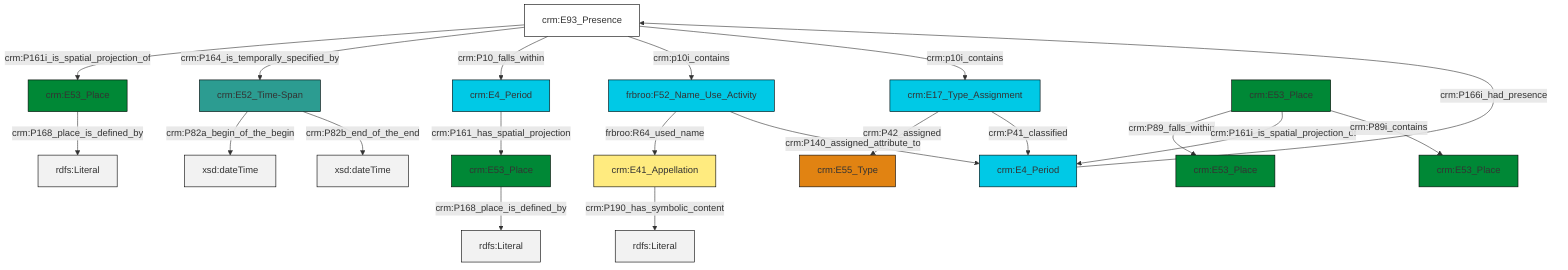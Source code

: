 graph TD
classDef Literal fill:#f2f2f2,stroke:#000000;
classDef CRM_Entity fill:#FFFFFF,stroke:#000000;
classDef Temporal_Entity fill:#00C9E6, stroke:#000000;
classDef Type fill:#E18312, stroke:#000000;
classDef Time-Span fill:#2C9C91, stroke:#000000;
classDef Appellation fill:#FFEB7F, stroke:#000000;
classDef Place fill:#008836, stroke:#000000;
classDef Persistent_Item fill:#B266B2, stroke:#000000;
classDef Conceptual_Object fill:#FFD700, stroke:#000000;
classDef Physical_Thing fill:#D2B48C, stroke:#000000;
classDef Actor fill:#f58aad, stroke:#000000;
classDef PC_Classes fill:#4ce600, stroke:#000000;
classDef Multi fill:#cccccc,stroke:#000000;

0["crm:E93_Presence"]:::CRM_Entity -->|crm:P161i_is_spatial_projection_of| 1["crm:E53_Place"]:::Place
2["crm:E17_Type_Assignment"]:::Temporal_Entity -->|crm:P42_assigned| 3["crm:E55_Type"]:::Type
4["crm:E52_Time-Span"]:::Time-Span -->|crm:P82a_begin_of_the_begin| 5[xsd:dateTime]:::Literal
8["crm:E53_Place"]:::Place -->|crm:P168_place_is_defined_by| 9[rdfs:Literal]:::Literal
0["crm:E93_Presence"]:::CRM_Entity -->|crm:P164_is_temporally_specified_by| 4["crm:E52_Time-Span"]:::Time-Span
12["frbroo:F52_Name_Use_Activity"]:::Temporal_Entity -->|frbroo:R64_used_name| 13["crm:E41_Appellation"]:::Appellation
0["crm:E93_Presence"]:::CRM_Entity -->|crm:P10_falls_within| 10["crm:E4_Period"]:::Temporal_Entity
14["crm:E53_Place"]:::Place -->|crm:P89_falls_within| 15["crm:E53_Place"]:::Place
14["crm:E53_Place"]:::Place -->|crm:P161i_is_spatial_projection_of| 6["crm:E4_Period"]:::Temporal_Entity
2["crm:E17_Type_Assignment"]:::Temporal_Entity -->|crm:P41_classified| 6["crm:E4_Period"]:::Temporal_Entity
13["crm:E41_Appellation"]:::Appellation -->|crm:P190_has_symbolic_content| 17[rdfs:Literal]:::Literal
0["crm:E93_Presence"]:::CRM_Entity -->|crm:p10i_contains| 12["frbroo:F52_Name_Use_Activity"]:::Temporal_Entity
1["crm:E53_Place"]:::Place -->|crm:P168_place_is_defined_by| 22[rdfs:Literal]:::Literal
0["crm:E93_Presence"]:::CRM_Entity -->|crm:p10i_contains| 2["crm:E17_Type_Assignment"]:::Temporal_Entity
10["crm:E4_Period"]:::Temporal_Entity -->|crm:P161_has_spatial_projection| 8["crm:E53_Place"]:::Place
4["crm:E52_Time-Span"]:::Time-Span -->|crm:P82b_end_of_the_end| 26[xsd:dateTime]:::Literal
14["crm:E53_Place"]:::Place -->|crm:P89i_contains| 27["crm:E53_Place"]:::Place
6["crm:E4_Period"]:::Temporal_Entity -->|crm:P166i_had_presence| 0["crm:E93_Presence"]:::CRM_Entity
12["frbroo:F52_Name_Use_Activity"]:::Temporal_Entity -->|crm:P140_assigned_attribute_to| 6["crm:E4_Period"]:::Temporal_Entity